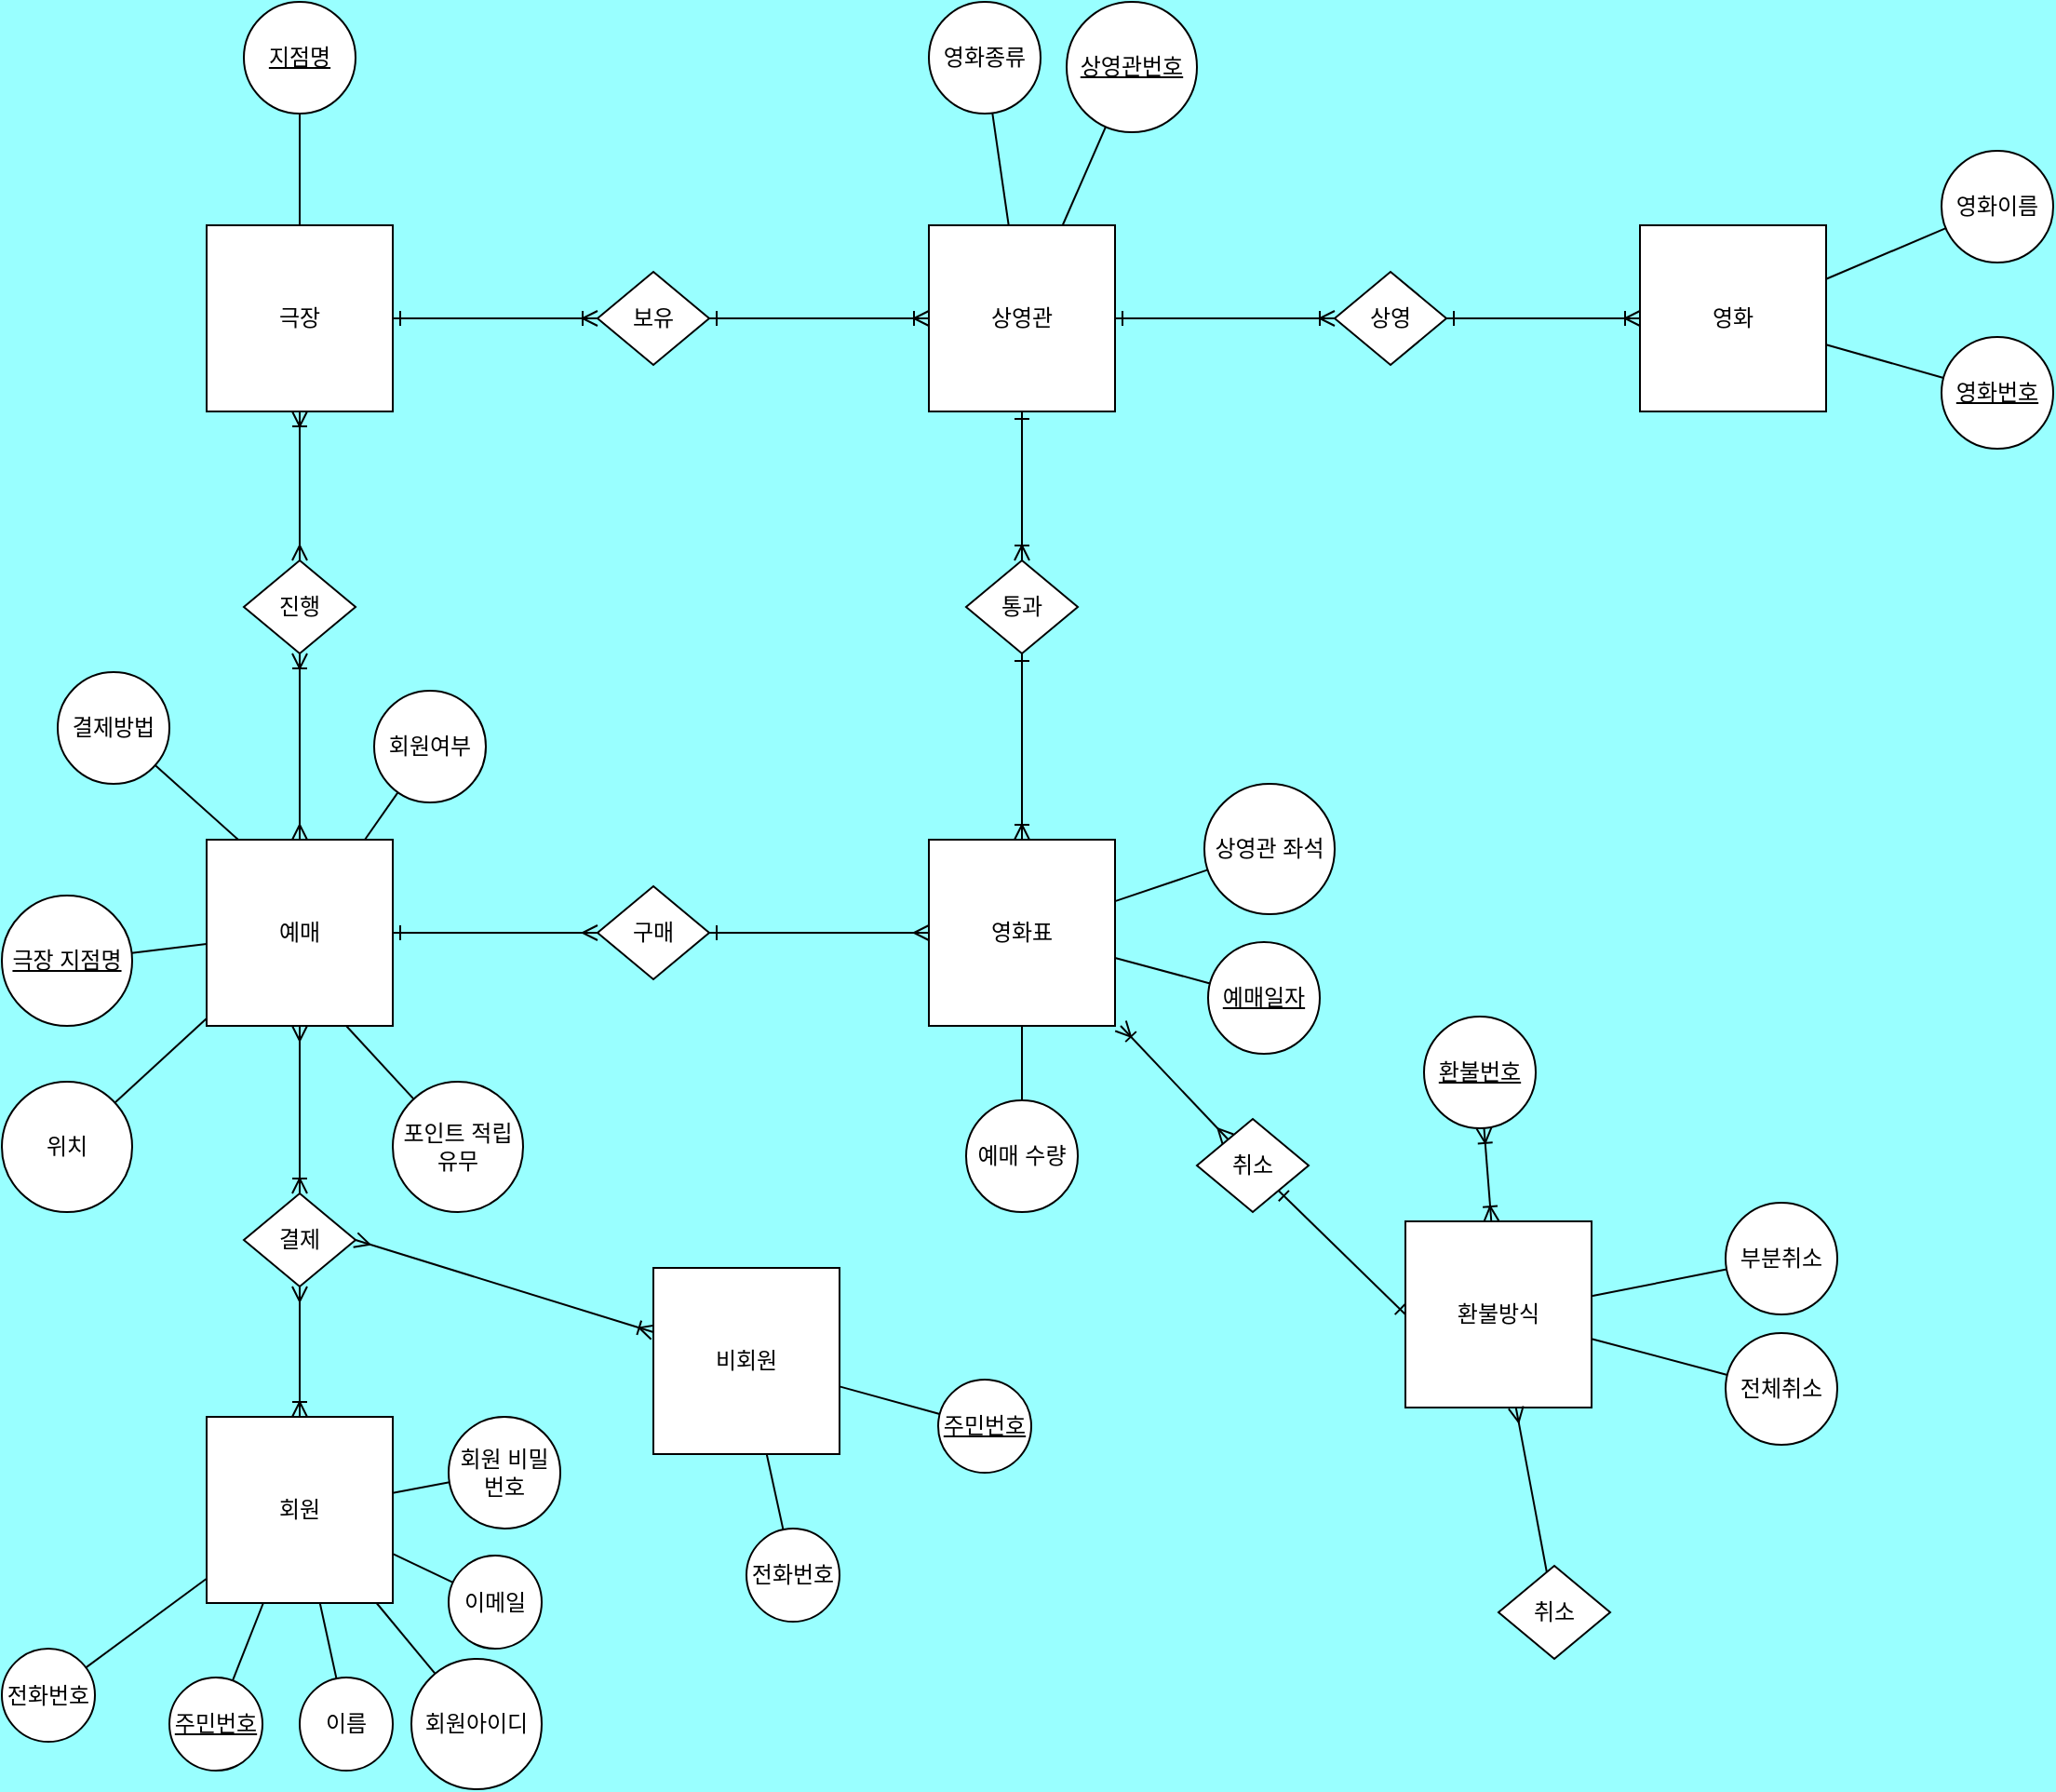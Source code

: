 <mxfile version="17.5.0" type="device"><diagram id="xWdPaa_EP_edtiD0feev" name="Page-1"><mxGraphModel dx="2270" dy="726" grid="1" gridSize="10" guides="1" tooltips="1" connect="1" arrows="1" fold="1" page="1" pageScale="1" pageWidth="827" pageHeight="1169" background="#99FFFF" math="0" shadow="0"><root><mxCell id="0"/><mxCell id="1" parent="0"/><mxCell id="YlzJk6D6VhJHCjTePfJ0-54" value="" style="edgeStyle=none;rounded=0;orthogonalLoop=1;jettySize=auto;html=1;endArrow=ERoneToMany;endFill=0;startArrow=ERone;startFill=0;" edge="1" parent="1" source="YlzJk6D6VhJHCjTePfJ0-1" target="YlzJk6D6VhJHCjTePfJ0-53"><mxGeometry relative="1" as="geometry"/></mxCell><mxCell id="YlzJk6D6VhJHCjTePfJ0-1" value="극장" style="whiteSpace=wrap;html=1;aspect=fixed;" vertex="1" parent="1"><mxGeometry x="-421" y="190" width="100" height="100" as="geometry"/></mxCell><mxCell id="YlzJk6D6VhJHCjTePfJ0-57" value="" style="edgeStyle=none;rounded=0;orthogonalLoop=1;jettySize=auto;html=1;startArrow=ERone;startFill=0;endArrow=ERoneToMany;endFill=0;" edge="1" parent="1" source="YlzJk6D6VhJHCjTePfJ0-2" target="YlzJk6D6VhJHCjTePfJ0-56"><mxGeometry relative="1" as="geometry"/></mxCell><mxCell id="YlzJk6D6VhJHCjTePfJ0-2" value="상영관" style="whiteSpace=wrap;html=1;aspect=fixed;" vertex="1" parent="1"><mxGeometry x="-33" y="190" width="100" height="100" as="geometry"/></mxCell><mxCell id="YlzJk6D6VhJHCjTePfJ0-13" value="" style="rounded=0;orthogonalLoop=1;jettySize=auto;html=1;endArrow=none;endFill=0;" edge="1" parent="1" source="YlzJk6D6VhJHCjTePfJ0-4" target="YlzJk6D6VhJHCjTePfJ0-1"><mxGeometry relative="1" as="geometry"/></mxCell><mxCell id="YlzJk6D6VhJHCjTePfJ0-4" value="지점명" style="ellipse;whiteSpace=wrap;html=1;aspect=fixed;fontStyle=4" vertex="1" parent="1"><mxGeometry x="-401" y="70" width="60" height="60" as="geometry"/></mxCell><mxCell id="YlzJk6D6VhJHCjTePfJ0-63" value="" style="edgeStyle=none;rounded=0;orthogonalLoop=1;jettySize=auto;html=1;startArrow=ERoneToMany;startFill=0;endArrow=ERmany;endFill=0;" edge="1" parent="1" source="YlzJk6D6VhJHCjTePfJ0-5" target="YlzJk6D6VhJHCjTePfJ0-62"><mxGeometry relative="1" as="geometry"/></mxCell><mxCell id="YlzJk6D6VhJHCjTePfJ0-5" value="회원" style="whiteSpace=wrap;html=1;aspect=fixed;" vertex="1" parent="1"><mxGeometry x="-421" y="830" width="100" height="100" as="geometry"/></mxCell><mxCell id="YlzJk6D6VhJHCjTePfJ0-67" value="" style="edgeStyle=none;rounded=0;orthogonalLoop=1;jettySize=auto;html=1;startArrow=ERmany;startFill=0;endArrow=ERoneToMany;endFill=0;" edge="1" parent="1" source="YlzJk6D6VhJHCjTePfJ0-7" target="YlzJk6D6VhJHCjTePfJ0-65"><mxGeometry relative="1" as="geometry"/></mxCell><mxCell id="YlzJk6D6VhJHCjTePfJ0-7" value="예매" style="whiteSpace=wrap;html=1;aspect=fixed;" vertex="1" parent="1"><mxGeometry x="-421" y="520" width="100" height="100" as="geometry"/></mxCell><mxCell id="YlzJk6D6VhJHCjTePfJ0-8" value="환불방식" style="whiteSpace=wrap;html=1;aspect=fixed;" vertex="1" parent="1"><mxGeometry x="223" y="725" width="100" height="100" as="geometry"/></mxCell><mxCell id="YlzJk6D6VhJHCjTePfJ0-60" value="" style="edgeStyle=none;rounded=0;orthogonalLoop=1;jettySize=auto;html=1;startArrow=ERoneToMany;startFill=0;endArrow=ERone;endFill=0;" edge="1" parent="1" source="YlzJk6D6VhJHCjTePfJ0-10" target="YlzJk6D6VhJHCjTePfJ0-59"><mxGeometry relative="1" as="geometry"/></mxCell><mxCell id="YlzJk6D6VhJHCjTePfJ0-10" value="영화표" style="whiteSpace=wrap;html=1;aspect=fixed;" vertex="1" parent="1"><mxGeometry x="-33" y="520" width="100" height="100" as="geometry"/></mxCell><mxCell id="YlzJk6D6VhJHCjTePfJ0-12" value="영화" style="whiteSpace=wrap;html=1;aspect=fixed;" vertex="1" parent="1"><mxGeometry x="349" y="190" width="100" height="100" as="geometry"/></mxCell><mxCell id="YlzJk6D6VhJHCjTePfJ0-22" value="" style="edgeStyle=none;rounded=0;orthogonalLoop=1;jettySize=auto;html=1;endArrow=none;endFill=0;" edge="1" parent="1" source="YlzJk6D6VhJHCjTePfJ0-15" target="YlzJk6D6VhJHCjTePfJ0-5"><mxGeometry relative="1" as="geometry"/></mxCell><mxCell id="YlzJk6D6VhJHCjTePfJ0-15" value="주민번호" style="ellipse;whiteSpace=wrap;html=1;aspect=fixed;fontStyle=4" vertex="1" parent="1"><mxGeometry x="-441" y="970" width="50" height="50" as="geometry"/></mxCell><mxCell id="YlzJk6D6VhJHCjTePfJ0-23" value="" style="edgeStyle=none;rounded=0;orthogonalLoop=1;jettySize=auto;html=1;endArrow=none;endFill=0;" edge="1" parent="1" source="YlzJk6D6VhJHCjTePfJ0-16" target="YlzJk6D6VhJHCjTePfJ0-5"><mxGeometry relative="1" as="geometry"/></mxCell><mxCell id="YlzJk6D6VhJHCjTePfJ0-16" value="이름" style="ellipse;whiteSpace=wrap;html=1;aspect=fixed;fontStyle=0" vertex="1" parent="1"><mxGeometry x="-371" y="970" width="50" height="50" as="geometry"/></mxCell><mxCell id="YlzJk6D6VhJHCjTePfJ0-24" value="" style="edgeStyle=none;rounded=0;orthogonalLoop=1;jettySize=auto;html=1;endArrow=none;endFill=0;" edge="1" parent="1" source="YlzJk6D6VhJHCjTePfJ0-17" target="YlzJk6D6VhJHCjTePfJ0-5"><mxGeometry relative="1" as="geometry"/></mxCell><mxCell id="YlzJk6D6VhJHCjTePfJ0-17" value="전화번호" style="ellipse;whiteSpace=wrap;html=1;aspect=fixed;fontStyle=0" vertex="1" parent="1"><mxGeometry x="-531" y="954.5" width="50" height="50" as="geometry"/></mxCell><mxCell id="YlzJk6D6VhJHCjTePfJ0-26" value="" style="edgeStyle=none;rounded=0;orthogonalLoop=1;jettySize=auto;html=1;endArrow=none;endFill=0;" edge="1" parent="1" source="YlzJk6D6VhJHCjTePfJ0-18" target="YlzJk6D6VhJHCjTePfJ0-5"><mxGeometry relative="1" as="geometry"/></mxCell><mxCell id="YlzJk6D6VhJHCjTePfJ0-18" value="이메일" style="ellipse;whiteSpace=wrap;html=1;aspect=fixed;fontStyle=0" vertex="1" parent="1"><mxGeometry x="-291" y="904.5" width="50" height="50" as="geometry"/></mxCell><mxCell id="YlzJk6D6VhJHCjTePfJ0-21" value="" style="edgeStyle=none;rounded=0;orthogonalLoop=1;jettySize=auto;html=1;endArrow=none;endFill=0;" edge="1" parent="1" source="YlzJk6D6VhJHCjTePfJ0-19" target="YlzJk6D6VhJHCjTePfJ0-5"><mxGeometry relative="1" as="geometry"/></mxCell><mxCell id="YlzJk6D6VhJHCjTePfJ0-19" value="회원아이디" style="ellipse;whiteSpace=wrap;html=1;aspect=fixed;fontStyle=0" vertex="1" parent="1"><mxGeometry x="-311" y="960" width="70" height="70" as="geometry"/></mxCell><mxCell id="YlzJk6D6VhJHCjTePfJ0-25" value="" style="edgeStyle=none;rounded=0;orthogonalLoop=1;jettySize=auto;html=1;endArrow=none;endFill=0;" edge="1" parent="1" source="YlzJk6D6VhJHCjTePfJ0-20" target="YlzJk6D6VhJHCjTePfJ0-5"><mxGeometry relative="1" as="geometry"/></mxCell><mxCell id="YlzJk6D6VhJHCjTePfJ0-20" value="회원 비밀번호" style="ellipse;whiteSpace=wrap;html=1;aspect=fixed;fontStyle=0" vertex="1" parent="1"><mxGeometry x="-291" y="830" width="60" height="60" as="geometry"/></mxCell><mxCell id="YlzJk6D6VhJHCjTePfJ0-33" value="" style="edgeStyle=none;rounded=0;orthogonalLoop=1;jettySize=auto;html=1;endArrow=none;endFill=0;" edge="1" parent="1" source="YlzJk6D6VhJHCjTePfJ0-31" target="YlzJk6D6VhJHCjTePfJ0-7"><mxGeometry relative="1" as="geometry"/></mxCell><mxCell id="YlzJk6D6VhJHCjTePfJ0-31" value="극장 지점명" style="ellipse;whiteSpace=wrap;html=1;aspect=fixed;fontStyle=4" vertex="1" parent="1"><mxGeometry x="-531" y="550" width="70" height="70" as="geometry"/></mxCell><mxCell id="YlzJk6D6VhJHCjTePfJ0-34" value="" style="edgeStyle=none;rounded=0;orthogonalLoop=1;jettySize=auto;html=1;endArrow=none;endFill=0;" edge="1" parent="1" source="YlzJk6D6VhJHCjTePfJ0-32" target="YlzJk6D6VhJHCjTePfJ0-7"><mxGeometry relative="1" as="geometry"/></mxCell><mxCell id="YlzJk6D6VhJHCjTePfJ0-32" value="위치" style="ellipse;whiteSpace=wrap;html=1;aspect=fixed;fontStyle=0" vertex="1" parent="1"><mxGeometry x="-531" y="650" width="70" height="70" as="geometry"/></mxCell><mxCell id="YlzJk6D6VhJHCjTePfJ0-37" value="" style="edgeStyle=none;rounded=0;orthogonalLoop=1;jettySize=auto;html=1;endArrow=none;endFill=0;" edge="1" parent="1" source="YlzJk6D6VhJHCjTePfJ0-35" target="YlzJk6D6VhJHCjTePfJ0-2"><mxGeometry relative="1" as="geometry"/></mxCell><mxCell id="YlzJk6D6VhJHCjTePfJ0-35" value="영화종류" style="ellipse;whiteSpace=wrap;html=1;aspect=fixed;fontStyle=0" vertex="1" parent="1"><mxGeometry x="-33" y="70" width="60" height="60" as="geometry"/></mxCell><mxCell id="YlzJk6D6VhJHCjTePfJ0-38" value="" style="edgeStyle=none;rounded=0;orthogonalLoop=1;jettySize=auto;html=1;endArrow=none;endFill=0;" edge="1" parent="1" source="YlzJk6D6VhJHCjTePfJ0-36" target="YlzJk6D6VhJHCjTePfJ0-2"><mxGeometry relative="1" as="geometry"/></mxCell><mxCell id="YlzJk6D6VhJHCjTePfJ0-36" value="상영관번호" style="ellipse;whiteSpace=wrap;html=1;aspect=fixed;fontStyle=4" vertex="1" parent="1"><mxGeometry x="41" y="70" width="70" height="70" as="geometry"/></mxCell><mxCell id="YlzJk6D6VhJHCjTePfJ0-44" value="" style="edgeStyle=none;rounded=0;orthogonalLoop=1;jettySize=auto;html=1;endArrow=none;endFill=0;" edge="1" parent="1" source="YlzJk6D6VhJHCjTePfJ0-39" target="YlzJk6D6VhJHCjTePfJ0-10"><mxGeometry relative="1" as="geometry"/></mxCell><mxCell id="YlzJk6D6VhJHCjTePfJ0-39" value="상영관 좌석" style="ellipse;whiteSpace=wrap;html=1;aspect=fixed;fontStyle=0" vertex="1" parent="1"><mxGeometry x="115" y="490" width="70" height="70" as="geometry"/></mxCell><mxCell id="YlzJk6D6VhJHCjTePfJ0-43" value="" style="edgeStyle=none;rounded=0;orthogonalLoop=1;jettySize=auto;html=1;endArrow=none;endFill=0;" edge="1" parent="1" source="YlzJk6D6VhJHCjTePfJ0-40" target="YlzJk6D6VhJHCjTePfJ0-10"><mxGeometry relative="1" as="geometry"/></mxCell><mxCell id="YlzJk6D6VhJHCjTePfJ0-40" value="예매일자" style="ellipse;whiteSpace=wrap;html=1;aspect=fixed;fontStyle=4" vertex="1" parent="1"><mxGeometry x="117" y="575" width="60" height="60" as="geometry"/></mxCell><mxCell id="YlzJk6D6VhJHCjTePfJ0-42" value="" style="edgeStyle=none;rounded=0;orthogonalLoop=1;jettySize=auto;html=1;endArrow=none;endFill=0;" edge="1" parent="1" source="YlzJk6D6VhJHCjTePfJ0-41" target="YlzJk6D6VhJHCjTePfJ0-10"><mxGeometry relative="1" as="geometry"/></mxCell><mxCell id="YlzJk6D6VhJHCjTePfJ0-41" value="예매 수량" style="ellipse;whiteSpace=wrap;html=1;aspect=fixed;fontStyle=0" vertex="1" parent="1"><mxGeometry x="-13" y="660" width="60" height="60" as="geometry"/></mxCell><mxCell id="YlzJk6D6VhJHCjTePfJ0-47" value="" style="edgeStyle=none;rounded=0;orthogonalLoop=1;jettySize=auto;html=1;endArrow=none;endFill=0;" edge="1" parent="1" source="YlzJk6D6VhJHCjTePfJ0-45" target="YlzJk6D6VhJHCjTePfJ0-12"><mxGeometry relative="1" as="geometry"/></mxCell><mxCell id="YlzJk6D6VhJHCjTePfJ0-45" value="영화이름" style="ellipse;whiteSpace=wrap;html=1;aspect=fixed;fontStyle=0" vertex="1" parent="1"><mxGeometry x="511" y="150" width="60" height="60" as="geometry"/></mxCell><mxCell id="YlzJk6D6VhJHCjTePfJ0-48" value="" style="edgeStyle=none;rounded=0;orthogonalLoop=1;jettySize=auto;html=1;endArrow=none;endFill=0;" edge="1" parent="1" source="YlzJk6D6VhJHCjTePfJ0-46" target="YlzJk6D6VhJHCjTePfJ0-12"><mxGeometry relative="1" as="geometry"/></mxCell><mxCell id="YlzJk6D6VhJHCjTePfJ0-46" value="영화번호" style="ellipse;whiteSpace=wrap;html=1;aspect=fixed;fontStyle=4" vertex="1" parent="1"><mxGeometry x="511" y="250" width="60" height="60" as="geometry"/></mxCell><mxCell id="YlzJk6D6VhJHCjTePfJ0-52" value="" style="edgeStyle=none;rounded=0;orthogonalLoop=1;jettySize=auto;html=1;endArrow=none;endFill=0;" edge="1" parent="1" source="YlzJk6D6VhJHCjTePfJ0-49" target="YlzJk6D6VhJHCjTePfJ0-8"><mxGeometry relative="1" as="geometry"/></mxCell><mxCell id="YlzJk6D6VhJHCjTePfJ0-49" value="부분취소" style="ellipse;whiteSpace=wrap;html=1;aspect=fixed;fontStyle=0" vertex="1" parent="1"><mxGeometry x="395" y="715" width="60" height="60" as="geometry"/></mxCell><mxCell id="YlzJk6D6VhJHCjTePfJ0-51" value="" style="edgeStyle=none;rounded=0;orthogonalLoop=1;jettySize=auto;html=1;endArrow=none;endFill=0;" edge="1" parent="1" source="YlzJk6D6VhJHCjTePfJ0-50" target="YlzJk6D6VhJHCjTePfJ0-8"><mxGeometry relative="1" as="geometry"/></mxCell><mxCell id="YlzJk6D6VhJHCjTePfJ0-50" value="전체취소" style="ellipse;whiteSpace=wrap;html=1;aspect=fixed;fontStyle=0" vertex="1" parent="1"><mxGeometry x="395" y="785" width="60" height="60" as="geometry"/></mxCell><mxCell id="YlzJk6D6VhJHCjTePfJ0-55" value="" style="edgeStyle=none;rounded=0;orthogonalLoop=1;jettySize=auto;html=1;endArrow=ERoneToMany;endFill=0;startArrow=ERone;startFill=0;" edge="1" parent="1" source="YlzJk6D6VhJHCjTePfJ0-53" target="YlzJk6D6VhJHCjTePfJ0-2"><mxGeometry relative="1" as="geometry"/></mxCell><mxCell id="YlzJk6D6VhJHCjTePfJ0-53" value="보유" style="rhombus;whiteSpace=wrap;html=1;" vertex="1" parent="1"><mxGeometry x="-211" y="215" width="60" height="50" as="geometry"/></mxCell><mxCell id="YlzJk6D6VhJHCjTePfJ0-58" value="" style="edgeStyle=none;rounded=0;orthogonalLoop=1;jettySize=auto;html=1;startArrow=ERone;startFill=0;endArrow=ERoneToMany;endFill=0;" edge="1" parent="1" source="YlzJk6D6VhJHCjTePfJ0-56" target="YlzJk6D6VhJHCjTePfJ0-12"><mxGeometry relative="1" as="geometry"/></mxCell><mxCell id="YlzJk6D6VhJHCjTePfJ0-56" value="상영" style="rhombus;whiteSpace=wrap;html=1;" vertex="1" parent="1"><mxGeometry x="185" y="215" width="60" height="50" as="geometry"/></mxCell><mxCell id="YlzJk6D6VhJHCjTePfJ0-61" value="" style="edgeStyle=none;rounded=0;orthogonalLoop=1;jettySize=auto;html=1;startArrow=ERoneToMany;startFill=0;endArrow=ERone;endFill=0;" edge="1" parent="1" source="YlzJk6D6VhJHCjTePfJ0-59" target="YlzJk6D6VhJHCjTePfJ0-2"><mxGeometry relative="1" as="geometry"/></mxCell><mxCell id="YlzJk6D6VhJHCjTePfJ0-59" value="통과" style="rhombus;whiteSpace=wrap;html=1;" vertex="1" parent="1"><mxGeometry x="-13" y="370" width="60" height="50" as="geometry"/></mxCell><mxCell id="YlzJk6D6VhJHCjTePfJ0-64" value="" style="edgeStyle=none;rounded=0;orthogonalLoop=1;jettySize=auto;html=1;startArrow=ERoneToMany;startFill=0;endArrow=ERmany;endFill=0;" edge="1" parent="1" source="YlzJk6D6VhJHCjTePfJ0-62" target="YlzJk6D6VhJHCjTePfJ0-7"><mxGeometry relative="1" as="geometry"/></mxCell><mxCell id="YlzJk6D6VhJHCjTePfJ0-62" value="결제" style="rhombus;whiteSpace=wrap;html=1;" vertex="1" parent="1"><mxGeometry x="-401" y="710" width="60" height="50" as="geometry"/></mxCell><mxCell id="YlzJk6D6VhJHCjTePfJ0-66" value="" style="edgeStyle=none;rounded=0;orthogonalLoop=1;jettySize=auto;html=1;startArrow=ERmany;startFill=0;endArrow=ERoneToMany;endFill=0;" edge="1" parent="1" source="YlzJk6D6VhJHCjTePfJ0-65" target="YlzJk6D6VhJHCjTePfJ0-1"><mxGeometry relative="1" as="geometry"/></mxCell><mxCell id="YlzJk6D6VhJHCjTePfJ0-65" value="진행" style="rhombus;whiteSpace=wrap;html=1;" vertex="1" parent="1"><mxGeometry x="-401" y="370" width="60" height="50" as="geometry"/></mxCell><mxCell id="YlzJk6D6VhJHCjTePfJ0-69" value="" style="edgeStyle=none;rounded=0;orthogonalLoop=1;jettySize=auto;html=1;startArrow=ERmany;startFill=0;endArrow=ERone;endFill=0;" edge="1" parent="1" source="YlzJk6D6VhJHCjTePfJ0-68" target="YlzJk6D6VhJHCjTePfJ0-7"><mxGeometry relative="1" as="geometry"/></mxCell><mxCell id="YlzJk6D6VhJHCjTePfJ0-70" value="" style="edgeStyle=none;rounded=0;orthogonalLoop=1;jettySize=auto;html=1;startArrow=ERone;startFill=0;endArrow=ERmany;endFill=0;" edge="1" parent="1" source="YlzJk6D6VhJHCjTePfJ0-68" target="YlzJk6D6VhJHCjTePfJ0-10"><mxGeometry relative="1" as="geometry"/></mxCell><mxCell id="YlzJk6D6VhJHCjTePfJ0-68" value="구매" style="rhombus;whiteSpace=wrap;html=1;" vertex="1" parent="1"><mxGeometry x="-211" y="545" width="60" height="50" as="geometry"/></mxCell><mxCell id="YlzJk6D6VhJHCjTePfJ0-76" value="" style="edgeStyle=none;rounded=0;orthogonalLoop=1;jettySize=auto;html=1;startArrow=none;startFill=0;endArrow=ERmany;endFill=0;" edge="1" parent="1" source="YlzJk6D6VhJHCjTePfJ0-71" target="YlzJk6D6VhJHCjTePfJ0-8"><mxGeometry relative="1" as="geometry"/></mxCell><mxCell id="YlzJk6D6VhJHCjTePfJ0-71" value="취소" style="rhombus;whiteSpace=wrap;html=1;" vertex="1" parent="1"><mxGeometry x="273" y="910" width="60" height="50" as="geometry"/></mxCell><mxCell id="YlzJk6D6VhJHCjTePfJ0-84" value="" style="edgeStyle=none;rounded=0;orthogonalLoop=1;jettySize=auto;html=1;startArrow=none;startFill=0;endArrow=none;endFill=0;entryX=0.17;entryY=0;entryDx=0;entryDy=0;entryPerimeter=0;" edge="1" parent="1" source="YlzJk6D6VhJHCjTePfJ0-78" target="YlzJk6D6VhJHCjTePfJ0-7"><mxGeometry relative="1" as="geometry"/></mxCell><mxCell id="YlzJk6D6VhJHCjTePfJ0-78" value="결제방법" style="ellipse;whiteSpace=wrap;html=1;aspect=fixed;fontStyle=0" vertex="1" parent="1"><mxGeometry x="-501" y="430" width="60" height="60" as="geometry"/></mxCell><mxCell id="YlzJk6D6VhJHCjTePfJ0-82" value="" style="edgeStyle=none;rounded=0;orthogonalLoop=1;jettySize=auto;html=1;startArrow=ERoneToMany;startFill=0;endArrow=ERoneToMany;endFill=0;" edge="1" parent="1" source="YlzJk6D6VhJHCjTePfJ0-81" target="YlzJk6D6VhJHCjTePfJ0-8"><mxGeometry relative="1" as="geometry"/></mxCell><mxCell id="YlzJk6D6VhJHCjTePfJ0-81" value="환불번호" style="ellipse;whiteSpace=wrap;html=1;aspect=fixed;fontStyle=4" vertex="1" parent="1"><mxGeometry x="233" y="615" width="60" height="60" as="geometry"/></mxCell><mxCell id="YlzJk6D6VhJHCjTePfJ0-93" value="" style="edgeStyle=none;rounded=0;orthogonalLoop=1;jettySize=auto;html=1;startArrow=ERoneToMany;startFill=0;endArrow=ERmany;endFill=0;entryX=1;entryY=0.5;entryDx=0;entryDy=0;" edge="1" parent="1" source="YlzJk6D6VhJHCjTePfJ0-86" target="YlzJk6D6VhJHCjTePfJ0-62"><mxGeometry relative="1" as="geometry"/></mxCell><mxCell id="YlzJk6D6VhJHCjTePfJ0-86" value="비회원" style="whiteSpace=wrap;html=1;aspect=fixed;" vertex="1" parent="1"><mxGeometry x="-181" y="750" width="100" height="100" as="geometry"/></mxCell><mxCell id="YlzJk6D6VhJHCjTePfJ0-94" value="" style="edgeStyle=none;rounded=0;orthogonalLoop=1;jettySize=auto;html=1;startArrow=none;startFill=0;endArrow=none;endFill=0;entryX=0.75;entryY=1;entryDx=0;entryDy=0;" edge="1" parent="1" source="YlzJk6D6VhJHCjTePfJ0-87" target="YlzJk6D6VhJHCjTePfJ0-7"><mxGeometry relative="1" as="geometry"><mxPoint x="-311" y="610" as="targetPoint"/></mxGeometry></mxCell><mxCell id="YlzJk6D6VhJHCjTePfJ0-87" value="포인트 적립 유무" style="ellipse;whiteSpace=wrap;html=1;aspect=fixed;fontStyle=0" vertex="1" parent="1"><mxGeometry x="-321" y="650" width="70" height="70" as="geometry"/></mxCell><mxCell id="YlzJk6D6VhJHCjTePfJ0-90" value="" style="edgeStyle=none;rounded=0;orthogonalLoop=1;jettySize=auto;html=1;startArrow=none;startFill=0;endArrow=none;endFill=0;" edge="1" parent="1" source="YlzJk6D6VhJHCjTePfJ0-89" target="YlzJk6D6VhJHCjTePfJ0-86"><mxGeometry relative="1" as="geometry"/></mxCell><mxCell id="YlzJk6D6VhJHCjTePfJ0-89" value="주민번호" style="ellipse;whiteSpace=wrap;html=1;aspect=fixed;fontStyle=4" vertex="1" parent="1"><mxGeometry x="-28" y="810" width="50" height="50" as="geometry"/></mxCell><mxCell id="YlzJk6D6VhJHCjTePfJ0-92" value="" style="edgeStyle=none;rounded=0;orthogonalLoop=1;jettySize=auto;html=1;startArrow=none;startFill=0;endArrow=none;endFill=0;" edge="1" parent="1" source="YlzJk6D6VhJHCjTePfJ0-91" target="YlzJk6D6VhJHCjTePfJ0-86"><mxGeometry relative="1" as="geometry"/></mxCell><mxCell id="YlzJk6D6VhJHCjTePfJ0-91" value="전화번호" style="ellipse;whiteSpace=wrap;html=1;aspect=fixed;fontStyle=0" vertex="1" parent="1"><mxGeometry x="-131" y="890" width="50" height="50" as="geometry"/></mxCell><mxCell id="YlzJk6D6VhJHCjTePfJ0-96" value="" style="edgeStyle=none;rounded=0;orthogonalLoop=1;jettySize=auto;html=1;startArrow=none;startFill=0;endArrow=none;endFill=0;" edge="1" parent="1" source="YlzJk6D6VhJHCjTePfJ0-95" target="YlzJk6D6VhJHCjTePfJ0-7"><mxGeometry relative="1" as="geometry"/></mxCell><mxCell id="YlzJk6D6VhJHCjTePfJ0-95" value="회원여부" style="ellipse;whiteSpace=wrap;html=1;aspect=fixed;fontStyle=0" vertex="1" parent="1"><mxGeometry x="-331" y="440" width="60" height="60" as="geometry"/></mxCell><mxCell id="YlzJk6D6VhJHCjTePfJ0-98" value="" style="edgeStyle=none;rounded=0;orthogonalLoop=1;jettySize=auto;html=1;startArrow=ERone;startFill=0;endArrow=ERone;endFill=0;entryX=0;entryY=0.5;entryDx=0;entryDy=0;" edge="1" parent="1" source="YlzJk6D6VhJHCjTePfJ0-97" target="YlzJk6D6VhJHCjTePfJ0-8"><mxGeometry relative="1" as="geometry"/></mxCell><mxCell id="YlzJk6D6VhJHCjTePfJ0-99" value="" style="edgeStyle=none;rounded=0;orthogonalLoop=1;jettySize=auto;html=1;startArrow=ERmany;startFill=0;endArrow=ERoneToMany;endFill=0;" edge="1" parent="1" source="YlzJk6D6VhJHCjTePfJ0-97"><mxGeometry relative="1" as="geometry"><mxPoint x="70" y="620" as="targetPoint"/></mxGeometry></mxCell><mxCell id="YlzJk6D6VhJHCjTePfJ0-97" value="취소" style="rhombus;whiteSpace=wrap;html=1;" vertex="1" parent="1"><mxGeometry x="111" y="670" width="60" height="50" as="geometry"/></mxCell></root></mxGraphModel></diagram></mxfile>